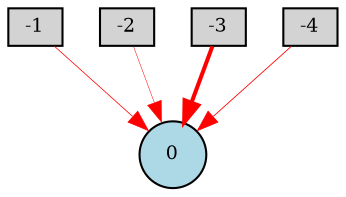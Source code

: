digraph {
	node [fontsize=9 height=0.2 shape=circle width=0.2]
	-1 [fillcolor=lightgray shape=box style=filled]
	-2 [fillcolor=lightgray shape=box style=filled]
	-3 [fillcolor=lightgray shape=box style=filled]
	-4 [fillcolor=lightgray shape=box style=filled]
	0 [fillcolor=lightblue style=filled]
	-1 -> 0 [color=red penwidth=0.36101347830103003 style=solid]
	-2 -> 0 [color=red penwidth=0.23966021653654934 style=solid]
	-3 -> 0 [color=red penwidth=1.9501570551805096 style=solid]
	-4 -> 0 [color=red penwidth=0.4025348785098859 style=solid]
}
